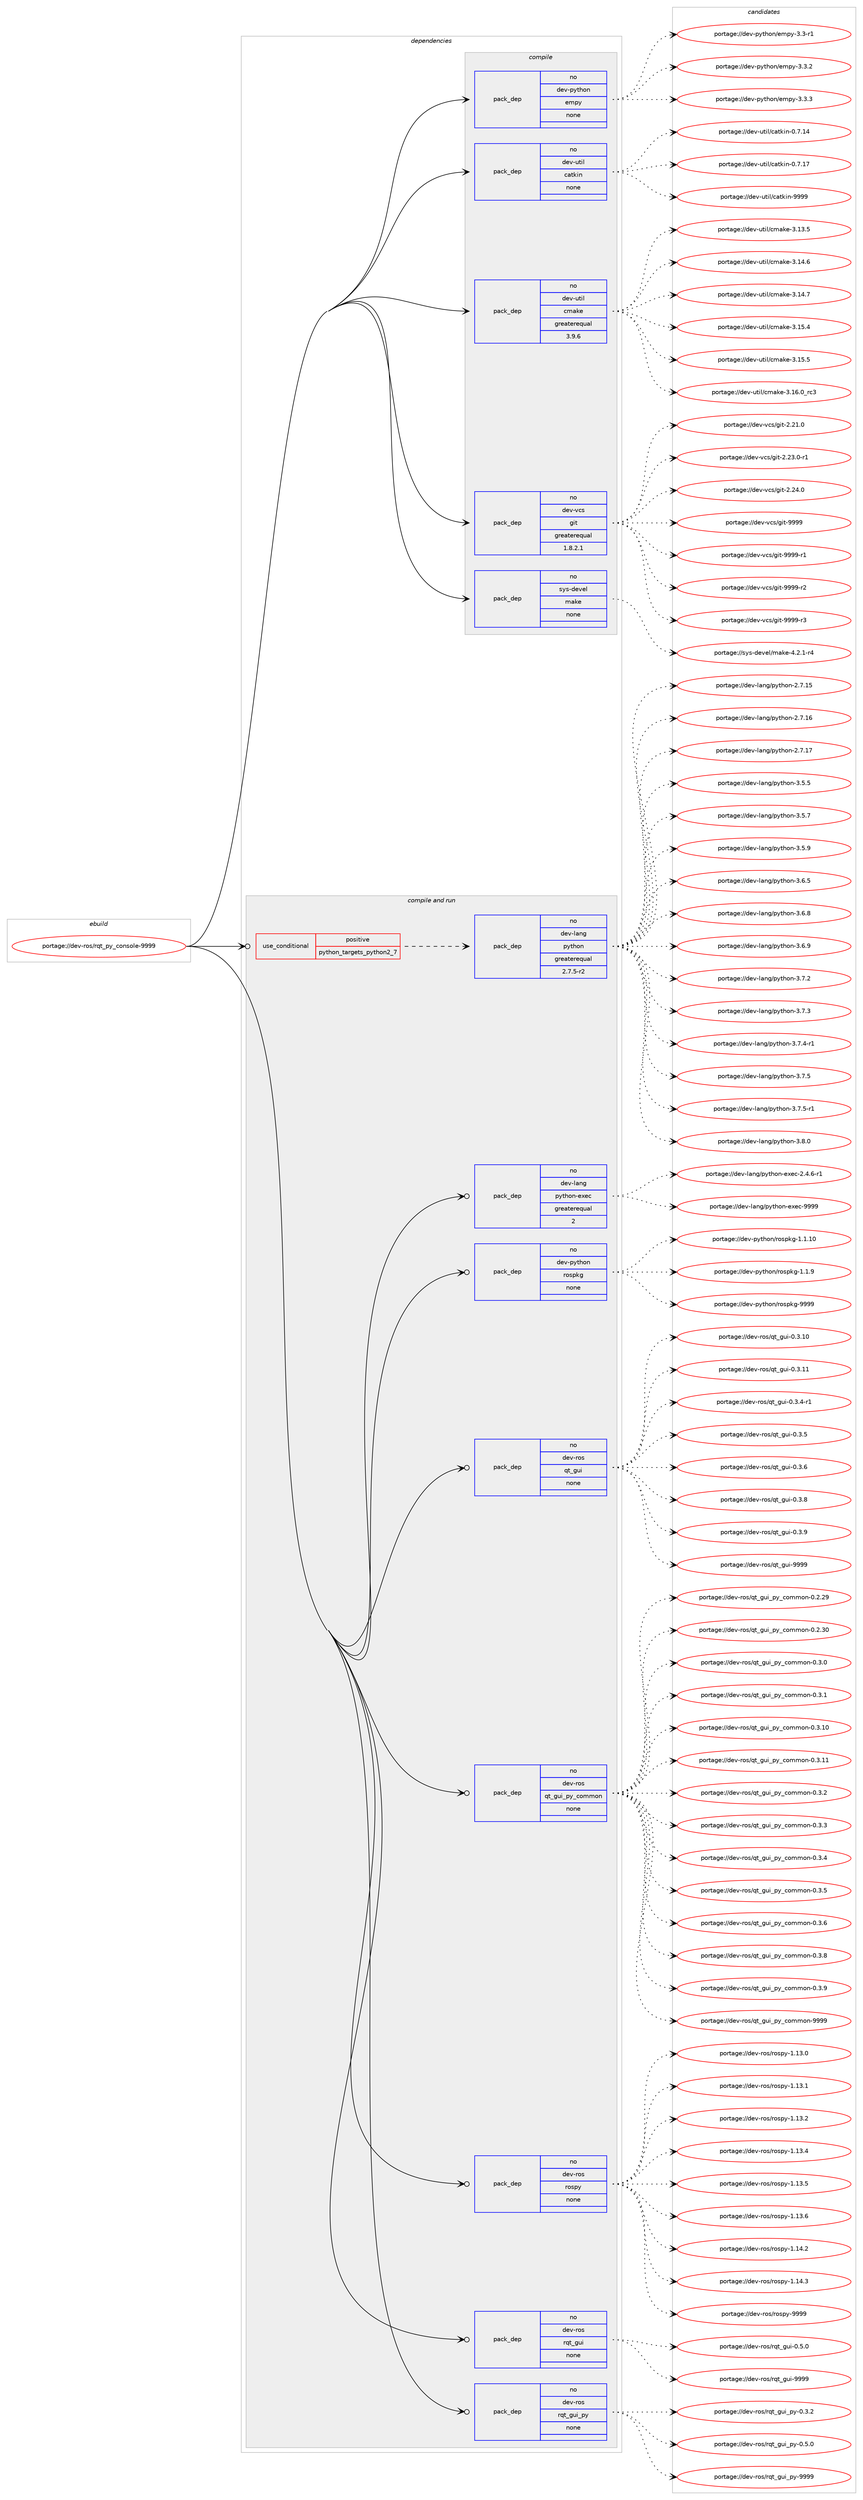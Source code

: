 digraph prolog {

# *************
# Graph options
# *************

newrank=true;
concentrate=true;
compound=true;
graph [rankdir=LR,fontname=Helvetica,fontsize=10,ranksep=1.5];#, ranksep=2.5, nodesep=0.2];
edge  [arrowhead=vee];
node  [fontname=Helvetica,fontsize=10];

# **********
# The ebuild
# **********

subgraph cluster_leftcol {
color=gray;
rank=same;
label=<<i>ebuild</i>>;
id [label="portage://dev-ros/rqt_py_console-9999", color=red, width=4, href="../dev-ros/rqt_py_console-9999.svg"];
}

# ****************
# The dependencies
# ****************

subgraph cluster_midcol {
color=gray;
label=<<i>dependencies</i>>;
subgraph cluster_compile {
fillcolor="#eeeeee";
style=filled;
label=<<i>compile</i>>;
subgraph pack152943 {
dependency200983 [label=<<TABLE BORDER="0" CELLBORDER="1" CELLSPACING="0" CELLPADDING="4" WIDTH="220"><TR><TD ROWSPAN="6" CELLPADDING="30">pack_dep</TD></TR><TR><TD WIDTH="110">no</TD></TR><TR><TD>dev-python</TD></TR><TR><TD>empy</TD></TR><TR><TD>none</TD></TR><TR><TD></TD></TR></TABLE>>, shape=none, color=blue];
}
id:e -> dependency200983:w [weight=20,style="solid",arrowhead="vee"];
subgraph pack152944 {
dependency200984 [label=<<TABLE BORDER="0" CELLBORDER="1" CELLSPACING="0" CELLPADDING="4" WIDTH="220"><TR><TD ROWSPAN="6" CELLPADDING="30">pack_dep</TD></TR><TR><TD WIDTH="110">no</TD></TR><TR><TD>dev-util</TD></TR><TR><TD>catkin</TD></TR><TR><TD>none</TD></TR><TR><TD></TD></TR></TABLE>>, shape=none, color=blue];
}
id:e -> dependency200984:w [weight=20,style="solid",arrowhead="vee"];
subgraph pack152945 {
dependency200985 [label=<<TABLE BORDER="0" CELLBORDER="1" CELLSPACING="0" CELLPADDING="4" WIDTH="220"><TR><TD ROWSPAN="6" CELLPADDING="30">pack_dep</TD></TR><TR><TD WIDTH="110">no</TD></TR><TR><TD>dev-util</TD></TR><TR><TD>cmake</TD></TR><TR><TD>greaterequal</TD></TR><TR><TD>3.9.6</TD></TR></TABLE>>, shape=none, color=blue];
}
id:e -> dependency200985:w [weight=20,style="solid",arrowhead="vee"];
subgraph pack152946 {
dependency200986 [label=<<TABLE BORDER="0" CELLBORDER="1" CELLSPACING="0" CELLPADDING="4" WIDTH="220"><TR><TD ROWSPAN="6" CELLPADDING="30">pack_dep</TD></TR><TR><TD WIDTH="110">no</TD></TR><TR><TD>dev-vcs</TD></TR><TR><TD>git</TD></TR><TR><TD>greaterequal</TD></TR><TR><TD>1.8.2.1</TD></TR></TABLE>>, shape=none, color=blue];
}
id:e -> dependency200986:w [weight=20,style="solid",arrowhead="vee"];
subgraph pack152947 {
dependency200987 [label=<<TABLE BORDER="0" CELLBORDER="1" CELLSPACING="0" CELLPADDING="4" WIDTH="220"><TR><TD ROWSPAN="6" CELLPADDING="30">pack_dep</TD></TR><TR><TD WIDTH="110">no</TD></TR><TR><TD>sys-devel</TD></TR><TR><TD>make</TD></TR><TR><TD>none</TD></TR><TR><TD></TD></TR></TABLE>>, shape=none, color=blue];
}
id:e -> dependency200987:w [weight=20,style="solid",arrowhead="vee"];
}
subgraph cluster_compileandrun {
fillcolor="#eeeeee";
style=filled;
label=<<i>compile and run</i>>;
subgraph cond44612 {
dependency200988 [label=<<TABLE BORDER="0" CELLBORDER="1" CELLSPACING="0" CELLPADDING="4"><TR><TD ROWSPAN="3" CELLPADDING="10">use_conditional</TD></TR><TR><TD>positive</TD></TR><TR><TD>python_targets_python2_7</TD></TR></TABLE>>, shape=none, color=red];
subgraph pack152948 {
dependency200989 [label=<<TABLE BORDER="0" CELLBORDER="1" CELLSPACING="0" CELLPADDING="4" WIDTH="220"><TR><TD ROWSPAN="6" CELLPADDING="30">pack_dep</TD></TR><TR><TD WIDTH="110">no</TD></TR><TR><TD>dev-lang</TD></TR><TR><TD>python</TD></TR><TR><TD>greaterequal</TD></TR><TR><TD>2.7.5-r2</TD></TR></TABLE>>, shape=none, color=blue];
}
dependency200988:e -> dependency200989:w [weight=20,style="dashed",arrowhead="vee"];
}
id:e -> dependency200988:w [weight=20,style="solid",arrowhead="odotvee"];
subgraph pack152949 {
dependency200990 [label=<<TABLE BORDER="0" CELLBORDER="1" CELLSPACING="0" CELLPADDING="4" WIDTH="220"><TR><TD ROWSPAN="6" CELLPADDING="30">pack_dep</TD></TR><TR><TD WIDTH="110">no</TD></TR><TR><TD>dev-lang</TD></TR><TR><TD>python-exec</TD></TR><TR><TD>greaterequal</TD></TR><TR><TD>2</TD></TR></TABLE>>, shape=none, color=blue];
}
id:e -> dependency200990:w [weight=20,style="solid",arrowhead="odotvee"];
subgraph pack152950 {
dependency200991 [label=<<TABLE BORDER="0" CELLBORDER="1" CELLSPACING="0" CELLPADDING="4" WIDTH="220"><TR><TD ROWSPAN="6" CELLPADDING="30">pack_dep</TD></TR><TR><TD WIDTH="110">no</TD></TR><TR><TD>dev-python</TD></TR><TR><TD>rospkg</TD></TR><TR><TD>none</TD></TR><TR><TD></TD></TR></TABLE>>, shape=none, color=blue];
}
id:e -> dependency200991:w [weight=20,style="solid",arrowhead="odotvee"];
subgraph pack152951 {
dependency200992 [label=<<TABLE BORDER="0" CELLBORDER="1" CELLSPACING="0" CELLPADDING="4" WIDTH="220"><TR><TD ROWSPAN="6" CELLPADDING="30">pack_dep</TD></TR><TR><TD WIDTH="110">no</TD></TR><TR><TD>dev-ros</TD></TR><TR><TD>qt_gui</TD></TR><TR><TD>none</TD></TR><TR><TD></TD></TR></TABLE>>, shape=none, color=blue];
}
id:e -> dependency200992:w [weight=20,style="solid",arrowhead="odotvee"];
subgraph pack152952 {
dependency200993 [label=<<TABLE BORDER="0" CELLBORDER="1" CELLSPACING="0" CELLPADDING="4" WIDTH="220"><TR><TD ROWSPAN="6" CELLPADDING="30">pack_dep</TD></TR><TR><TD WIDTH="110">no</TD></TR><TR><TD>dev-ros</TD></TR><TR><TD>qt_gui_py_common</TD></TR><TR><TD>none</TD></TR><TR><TD></TD></TR></TABLE>>, shape=none, color=blue];
}
id:e -> dependency200993:w [weight=20,style="solid",arrowhead="odotvee"];
subgraph pack152953 {
dependency200994 [label=<<TABLE BORDER="0" CELLBORDER="1" CELLSPACING="0" CELLPADDING="4" WIDTH="220"><TR><TD ROWSPAN="6" CELLPADDING="30">pack_dep</TD></TR><TR><TD WIDTH="110">no</TD></TR><TR><TD>dev-ros</TD></TR><TR><TD>rospy</TD></TR><TR><TD>none</TD></TR><TR><TD></TD></TR></TABLE>>, shape=none, color=blue];
}
id:e -> dependency200994:w [weight=20,style="solid",arrowhead="odotvee"];
subgraph pack152954 {
dependency200995 [label=<<TABLE BORDER="0" CELLBORDER="1" CELLSPACING="0" CELLPADDING="4" WIDTH="220"><TR><TD ROWSPAN="6" CELLPADDING="30">pack_dep</TD></TR><TR><TD WIDTH="110">no</TD></TR><TR><TD>dev-ros</TD></TR><TR><TD>rqt_gui</TD></TR><TR><TD>none</TD></TR><TR><TD></TD></TR></TABLE>>, shape=none, color=blue];
}
id:e -> dependency200995:w [weight=20,style="solid",arrowhead="odotvee"];
subgraph pack152955 {
dependency200996 [label=<<TABLE BORDER="0" CELLBORDER="1" CELLSPACING="0" CELLPADDING="4" WIDTH="220"><TR><TD ROWSPAN="6" CELLPADDING="30">pack_dep</TD></TR><TR><TD WIDTH="110">no</TD></TR><TR><TD>dev-ros</TD></TR><TR><TD>rqt_gui_py</TD></TR><TR><TD>none</TD></TR><TR><TD></TD></TR></TABLE>>, shape=none, color=blue];
}
id:e -> dependency200996:w [weight=20,style="solid",arrowhead="odotvee"];
}
subgraph cluster_run {
fillcolor="#eeeeee";
style=filled;
label=<<i>run</i>>;
}
}

# **************
# The candidates
# **************

subgraph cluster_choices {
rank=same;
color=gray;
label=<<i>candidates</i>>;

subgraph choice152943 {
color=black;
nodesep=1;
choiceportage1001011184511212111610411111047101109112121455146514511449 [label="portage://dev-python/empy-3.3-r1", color=red, width=4,href="../dev-python/empy-3.3-r1.svg"];
choiceportage1001011184511212111610411111047101109112121455146514650 [label="portage://dev-python/empy-3.3.2", color=red, width=4,href="../dev-python/empy-3.3.2.svg"];
choiceportage1001011184511212111610411111047101109112121455146514651 [label="portage://dev-python/empy-3.3.3", color=red, width=4,href="../dev-python/empy-3.3.3.svg"];
dependency200983:e -> choiceportage1001011184511212111610411111047101109112121455146514511449:w [style=dotted,weight="100"];
dependency200983:e -> choiceportage1001011184511212111610411111047101109112121455146514650:w [style=dotted,weight="100"];
dependency200983:e -> choiceportage1001011184511212111610411111047101109112121455146514651:w [style=dotted,weight="100"];
}
subgraph choice152944 {
color=black;
nodesep=1;
choiceportage1001011184511711610510847999711610710511045484655464952 [label="portage://dev-util/catkin-0.7.14", color=red, width=4,href="../dev-util/catkin-0.7.14.svg"];
choiceportage1001011184511711610510847999711610710511045484655464955 [label="portage://dev-util/catkin-0.7.17", color=red, width=4,href="../dev-util/catkin-0.7.17.svg"];
choiceportage100101118451171161051084799971161071051104557575757 [label="portage://dev-util/catkin-9999", color=red, width=4,href="../dev-util/catkin-9999.svg"];
dependency200984:e -> choiceportage1001011184511711610510847999711610710511045484655464952:w [style=dotted,weight="100"];
dependency200984:e -> choiceportage1001011184511711610510847999711610710511045484655464955:w [style=dotted,weight="100"];
dependency200984:e -> choiceportage100101118451171161051084799971161071051104557575757:w [style=dotted,weight="100"];
}
subgraph choice152945 {
color=black;
nodesep=1;
choiceportage1001011184511711610510847991099710710145514649514653 [label="portage://dev-util/cmake-3.13.5", color=red, width=4,href="../dev-util/cmake-3.13.5.svg"];
choiceportage1001011184511711610510847991099710710145514649524654 [label="portage://dev-util/cmake-3.14.6", color=red, width=4,href="../dev-util/cmake-3.14.6.svg"];
choiceportage1001011184511711610510847991099710710145514649524655 [label="portage://dev-util/cmake-3.14.7", color=red, width=4,href="../dev-util/cmake-3.14.7.svg"];
choiceportage1001011184511711610510847991099710710145514649534652 [label="portage://dev-util/cmake-3.15.4", color=red, width=4,href="../dev-util/cmake-3.15.4.svg"];
choiceportage1001011184511711610510847991099710710145514649534653 [label="portage://dev-util/cmake-3.15.5", color=red, width=4,href="../dev-util/cmake-3.15.5.svg"];
choiceportage1001011184511711610510847991099710710145514649544648951149951 [label="portage://dev-util/cmake-3.16.0_rc3", color=red, width=4,href="../dev-util/cmake-3.16.0_rc3.svg"];
dependency200985:e -> choiceportage1001011184511711610510847991099710710145514649514653:w [style=dotted,weight="100"];
dependency200985:e -> choiceportage1001011184511711610510847991099710710145514649524654:w [style=dotted,weight="100"];
dependency200985:e -> choiceportage1001011184511711610510847991099710710145514649524655:w [style=dotted,weight="100"];
dependency200985:e -> choiceportage1001011184511711610510847991099710710145514649534652:w [style=dotted,weight="100"];
dependency200985:e -> choiceportage1001011184511711610510847991099710710145514649534653:w [style=dotted,weight="100"];
dependency200985:e -> choiceportage1001011184511711610510847991099710710145514649544648951149951:w [style=dotted,weight="100"];
}
subgraph choice152946 {
color=black;
nodesep=1;
choiceportage10010111845118991154710310511645504650494648 [label="portage://dev-vcs/git-2.21.0", color=red, width=4,href="../dev-vcs/git-2.21.0.svg"];
choiceportage100101118451189911547103105116455046505146484511449 [label="portage://dev-vcs/git-2.23.0-r1", color=red, width=4,href="../dev-vcs/git-2.23.0-r1.svg"];
choiceportage10010111845118991154710310511645504650524648 [label="portage://dev-vcs/git-2.24.0", color=red, width=4,href="../dev-vcs/git-2.24.0.svg"];
choiceportage1001011184511899115471031051164557575757 [label="portage://dev-vcs/git-9999", color=red, width=4,href="../dev-vcs/git-9999.svg"];
choiceportage10010111845118991154710310511645575757574511449 [label="portage://dev-vcs/git-9999-r1", color=red, width=4,href="../dev-vcs/git-9999-r1.svg"];
choiceportage10010111845118991154710310511645575757574511450 [label="portage://dev-vcs/git-9999-r2", color=red, width=4,href="../dev-vcs/git-9999-r2.svg"];
choiceportage10010111845118991154710310511645575757574511451 [label="portage://dev-vcs/git-9999-r3", color=red, width=4,href="../dev-vcs/git-9999-r3.svg"];
dependency200986:e -> choiceportage10010111845118991154710310511645504650494648:w [style=dotted,weight="100"];
dependency200986:e -> choiceportage100101118451189911547103105116455046505146484511449:w [style=dotted,weight="100"];
dependency200986:e -> choiceportage10010111845118991154710310511645504650524648:w [style=dotted,weight="100"];
dependency200986:e -> choiceportage1001011184511899115471031051164557575757:w [style=dotted,weight="100"];
dependency200986:e -> choiceportage10010111845118991154710310511645575757574511449:w [style=dotted,weight="100"];
dependency200986:e -> choiceportage10010111845118991154710310511645575757574511450:w [style=dotted,weight="100"];
dependency200986:e -> choiceportage10010111845118991154710310511645575757574511451:w [style=dotted,weight="100"];
}
subgraph choice152947 {
color=black;
nodesep=1;
choiceportage1151211154510010111810110847109971071014552465046494511452 [label="portage://sys-devel/make-4.2.1-r4", color=red, width=4,href="../sys-devel/make-4.2.1-r4.svg"];
dependency200987:e -> choiceportage1151211154510010111810110847109971071014552465046494511452:w [style=dotted,weight="100"];
}
subgraph choice152948 {
color=black;
nodesep=1;
choiceportage10010111845108971101034711212111610411111045504655464953 [label="portage://dev-lang/python-2.7.15", color=red, width=4,href="../dev-lang/python-2.7.15.svg"];
choiceportage10010111845108971101034711212111610411111045504655464954 [label="portage://dev-lang/python-2.7.16", color=red, width=4,href="../dev-lang/python-2.7.16.svg"];
choiceportage10010111845108971101034711212111610411111045504655464955 [label="portage://dev-lang/python-2.7.17", color=red, width=4,href="../dev-lang/python-2.7.17.svg"];
choiceportage100101118451089711010347112121116104111110455146534653 [label="portage://dev-lang/python-3.5.5", color=red, width=4,href="../dev-lang/python-3.5.5.svg"];
choiceportage100101118451089711010347112121116104111110455146534655 [label="portage://dev-lang/python-3.5.7", color=red, width=4,href="../dev-lang/python-3.5.7.svg"];
choiceportage100101118451089711010347112121116104111110455146534657 [label="portage://dev-lang/python-3.5.9", color=red, width=4,href="../dev-lang/python-3.5.9.svg"];
choiceportage100101118451089711010347112121116104111110455146544653 [label="portage://dev-lang/python-3.6.5", color=red, width=4,href="../dev-lang/python-3.6.5.svg"];
choiceportage100101118451089711010347112121116104111110455146544656 [label="portage://dev-lang/python-3.6.8", color=red, width=4,href="../dev-lang/python-3.6.8.svg"];
choiceportage100101118451089711010347112121116104111110455146544657 [label="portage://dev-lang/python-3.6.9", color=red, width=4,href="../dev-lang/python-3.6.9.svg"];
choiceportage100101118451089711010347112121116104111110455146554650 [label="portage://dev-lang/python-3.7.2", color=red, width=4,href="../dev-lang/python-3.7.2.svg"];
choiceportage100101118451089711010347112121116104111110455146554651 [label="portage://dev-lang/python-3.7.3", color=red, width=4,href="../dev-lang/python-3.7.3.svg"];
choiceportage1001011184510897110103471121211161041111104551465546524511449 [label="portage://dev-lang/python-3.7.4-r1", color=red, width=4,href="../dev-lang/python-3.7.4-r1.svg"];
choiceportage100101118451089711010347112121116104111110455146554653 [label="portage://dev-lang/python-3.7.5", color=red, width=4,href="../dev-lang/python-3.7.5.svg"];
choiceportage1001011184510897110103471121211161041111104551465546534511449 [label="portage://dev-lang/python-3.7.5-r1", color=red, width=4,href="../dev-lang/python-3.7.5-r1.svg"];
choiceportage100101118451089711010347112121116104111110455146564648 [label="portage://dev-lang/python-3.8.0", color=red, width=4,href="../dev-lang/python-3.8.0.svg"];
dependency200989:e -> choiceportage10010111845108971101034711212111610411111045504655464953:w [style=dotted,weight="100"];
dependency200989:e -> choiceportage10010111845108971101034711212111610411111045504655464954:w [style=dotted,weight="100"];
dependency200989:e -> choiceportage10010111845108971101034711212111610411111045504655464955:w [style=dotted,weight="100"];
dependency200989:e -> choiceportage100101118451089711010347112121116104111110455146534653:w [style=dotted,weight="100"];
dependency200989:e -> choiceportage100101118451089711010347112121116104111110455146534655:w [style=dotted,weight="100"];
dependency200989:e -> choiceportage100101118451089711010347112121116104111110455146534657:w [style=dotted,weight="100"];
dependency200989:e -> choiceportage100101118451089711010347112121116104111110455146544653:w [style=dotted,weight="100"];
dependency200989:e -> choiceportage100101118451089711010347112121116104111110455146544656:w [style=dotted,weight="100"];
dependency200989:e -> choiceportage100101118451089711010347112121116104111110455146544657:w [style=dotted,weight="100"];
dependency200989:e -> choiceportage100101118451089711010347112121116104111110455146554650:w [style=dotted,weight="100"];
dependency200989:e -> choiceportage100101118451089711010347112121116104111110455146554651:w [style=dotted,weight="100"];
dependency200989:e -> choiceportage1001011184510897110103471121211161041111104551465546524511449:w [style=dotted,weight="100"];
dependency200989:e -> choiceportage100101118451089711010347112121116104111110455146554653:w [style=dotted,weight="100"];
dependency200989:e -> choiceportage1001011184510897110103471121211161041111104551465546534511449:w [style=dotted,weight="100"];
dependency200989:e -> choiceportage100101118451089711010347112121116104111110455146564648:w [style=dotted,weight="100"];
}
subgraph choice152949 {
color=black;
nodesep=1;
choiceportage10010111845108971101034711212111610411111045101120101994550465246544511449 [label="portage://dev-lang/python-exec-2.4.6-r1", color=red, width=4,href="../dev-lang/python-exec-2.4.6-r1.svg"];
choiceportage10010111845108971101034711212111610411111045101120101994557575757 [label="portage://dev-lang/python-exec-9999", color=red, width=4,href="../dev-lang/python-exec-9999.svg"];
dependency200990:e -> choiceportage10010111845108971101034711212111610411111045101120101994550465246544511449:w [style=dotted,weight="100"];
dependency200990:e -> choiceportage10010111845108971101034711212111610411111045101120101994557575757:w [style=dotted,weight="100"];
}
subgraph choice152950 {
color=black;
nodesep=1;
choiceportage100101118451121211161041111104711411111511210710345494649464948 [label="portage://dev-python/rospkg-1.1.10", color=red, width=4,href="../dev-python/rospkg-1.1.10.svg"];
choiceportage1001011184511212111610411111047114111115112107103454946494657 [label="portage://dev-python/rospkg-1.1.9", color=red, width=4,href="../dev-python/rospkg-1.1.9.svg"];
choiceportage10010111845112121116104111110471141111151121071034557575757 [label="portage://dev-python/rospkg-9999", color=red, width=4,href="../dev-python/rospkg-9999.svg"];
dependency200991:e -> choiceportage100101118451121211161041111104711411111511210710345494649464948:w [style=dotted,weight="100"];
dependency200991:e -> choiceportage1001011184511212111610411111047114111115112107103454946494657:w [style=dotted,weight="100"];
dependency200991:e -> choiceportage10010111845112121116104111110471141111151121071034557575757:w [style=dotted,weight="100"];
}
subgraph choice152951 {
color=black;
nodesep=1;
choiceportage10010111845114111115471131169510311710545484651464948 [label="portage://dev-ros/qt_gui-0.3.10", color=red, width=4,href="../dev-ros/qt_gui-0.3.10.svg"];
choiceportage10010111845114111115471131169510311710545484651464949 [label="portage://dev-ros/qt_gui-0.3.11", color=red, width=4,href="../dev-ros/qt_gui-0.3.11.svg"];
choiceportage1001011184511411111547113116951031171054548465146524511449 [label="portage://dev-ros/qt_gui-0.3.4-r1", color=red, width=4,href="../dev-ros/qt_gui-0.3.4-r1.svg"];
choiceportage100101118451141111154711311695103117105454846514653 [label="portage://dev-ros/qt_gui-0.3.5", color=red, width=4,href="../dev-ros/qt_gui-0.3.5.svg"];
choiceportage100101118451141111154711311695103117105454846514654 [label="portage://dev-ros/qt_gui-0.3.6", color=red, width=4,href="../dev-ros/qt_gui-0.3.6.svg"];
choiceportage100101118451141111154711311695103117105454846514656 [label="portage://dev-ros/qt_gui-0.3.8", color=red, width=4,href="../dev-ros/qt_gui-0.3.8.svg"];
choiceportage100101118451141111154711311695103117105454846514657 [label="portage://dev-ros/qt_gui-0.3.9", color=red, width=4,href="../dev-ros/qt_gui-0.3.9.svg"];
choiceportage1001011184511411111547113116951031171054557575757 [label="portage://dev-ros/qt_gui-9999", color=red, width=4,href="../dev-ros/qt_gui-9999.svg"];
dependency200992:e -> choiceportage10010111845114111115471131169510311710545484651464948:w [style=dotted,weight="100"];
dependency200992:e -> choiceportage10010111845114111115471131169510311710545484651464949:w [style=dotted,weight="100"];
dependency200992:e -> choiceportage1001011184511411111547113116951031171054548465146524511449:w [style=dotted,weight="100"];
dependency200992:e -> choiceportage100101118451141111154711311695103117105454846514653:w [style=dotted,weight="100"];
dependency200992:e -> choiceportage100101118451141111154711311695103117105454846514654:w [style=dotted,weight="100"];
dependency200992:e -> choiceportage100101118451141111154711311695103117105454846514656:w [style=dotted,weight="100"];
dependency200992:e -> choiceportage100101118451141111154711311695103117105454846514657:w [style=dotted,weight="100"];
dependency200992:e -> choiceportage1001011184511411111547113116951031171054557575757:w [style=dotted,weight="100"];
}
subgraph choice152952 {
color=black;
nodesep=1;
choiceportage10010111845114111115471131169510311710595112121959911110910911111045484650465057 [label="portage://dev-ros/qt_gui_py_common-0.2.29", color=red, width=4,href="../dev-ros/qt_gui_py_common-0.2.29.svg"];
choiceportage10010111845114111115471131169510311710595112121959911110910911111045484650465148 [label="portage://dev-ros/qt_gui_py_common-0.2.30", color=red, width=4,href="../dev-ros/qt_gui_py_common-0.2.30.svg"];
choiceportage100101118451141111154711311695103117105951121219599111109109111110454846514648 [label="portage://dev-ros/qt_gui_py_common-0.3.0", color=red, width=4,href="../dev-ros/qt_gui_py_common-0.3.0.svg"];
choiceportage100101118451141111154711311695103117105951121219599111109109111110454846514649 [label="portage://dev-ros/qt_gui_py_common-0.3.1", color=red, width=4,href="../dev-ros/qt_gui_py_common-0.3.1.svg"];
choiceportage10010111845114111115471131169510311710595112121959911110910911111045484651464948 [label="portage://dev-ros/qt_gui_py_common-0.3.10", color=red, width=4,href="../dev-ros/qt_gui_py_common-0.3.10.svg"];
choiceportage10010111845114111115471131169510311710595112121959911110910911111045484651464949 [label="portage://dev-ros/qt_gui_py_common-0.3.11", color=red, width=4,href="../dev-ros/qt_gui_py_common-0.3.11.svg"];
choiceportage100101118451141111154711311695103117105951121219599111109109111110454846514650 [label="portage://dev-ros/qt_gui_py_common-0.3.2", color=red, width=4,href="../dev-ros/qt_gui_py_common-0.3.2.svg"];
choiceportage100101118451141111154711311695103117105951121219599111109109111110454846514651 [label="portage://dev-ros/qt_gui_py_common-0.3.3", color=red, width=4,href="../dev-ros/qt_gui_py_common-0.3.3.svg"];
choiceportage100101118451141111154711311695103117105951121219599111109109111110454846514652 [label="portage://dev-ros/qt_gui_py_common-0.3.4", color=red, width=4,href="../dev-ros/qt_gui_py_common-0.3.4.svg"];
choiceportage100101118451141111154711311695103117105951121219599111109109111110454846514653 [label="portage://dev-ros/qt_gui_py_common-0.3.5", color=red, width=4,href="../dev-ros/qt_gui_py_common-0.3.5.svg"];
choiceportage100101118451141111154711311695103117105951121219599111109109111110454846514654 [label="portage://dev-ros/qt_gui_py_common-0.3.6", color=red, width=4,href="../dev-ros/qt_gui_py_common-0.3.6.svg"];
choiceportage100101118451141111154711311695103117105951121219599111109109111110454846514656 [label="portage://dev-ros/qt_gui_py_common-0.3.8", color=red, width=4,href="../dev-ros/qt_gui_py_common-0.3.8.svg"];
choiceportage100101118451141111154711311695103117105951121219599111109109111110454846514657 [label="portage://dev-ros/qt_gui_py_common-0.3.9", color=red, width=4,href="../dev-ros/qt_gui_py_common-0.3.9.svg"];
choiceportage1001011184511411111547113116951031171059511212195991111091091111104557575757 [label="portage://dev-ros/qt_gui_py_common-9999", color=red, width=4,href="../dev-ros/qt_gui_py_common-9999.svg"];
dependency200993:e -> choiceportage10010111845114111115471131169510311710595112121959911110910911111045484650465057:w [style=dotted,weight="100"];
dependency200993:e -> choiceportage10010111845114111115471131169510311710595112121959911110910911111045484650465148:w [style=dotted,weight="100"];
dependency200993:e -> choiceportage100101118451141111154711311695103117105951121219599111109109111110454846514648:w [style=dotted,weight="100"];
dependency200993:e -> choiceportage100101118451141111154711311695103117105951121219599111109109111110454846514649:w [style=dotted,weight="100"];
dependency200993:e -> choiceportage10010111845114111115471131169510311710595112121959911110910911111045484651464948:w [style=dotted,weight="100"];
dependency200993:e -> choiceportage10010111845114111115471131169510311710595112121959911110910911111045484651464949:w [style=dotted,weight="100"];
dependency200993:e -> choiceportage100101118451141111154711311695103117105951121219599111109109111110454846514650:w [style=dotted,weight="100"];
dependency200993:e -> choiceportage100101118451141111154711311695103117105951121219599111109109111110454846514651:w [style=dotted,weight="100"];
dependency200993:e -> choiceportage100101118451141111154711311695103117105951121219599111109109111110454846514652:w [style=dotted,weight="100"];
dependency200993:e -> choiceportage100101118451141111154711311695103117105951121219599111109109111110454846514653:w [style=dotted,weight="100"];
dependency200993:e -> choiceportage100101118451141111154711311695103117105951121219599111109109111110454846514654:w [style=dotted,weight="100"];
dependency200993:e -> choiceportage100101118451141111154711311695103117105951121219599111109109111110454846514656:w [style=dotted,weight="100"];
dependency200993:e -> choiceportage100101118451141111154711311695103117105951121219599111109109111110454846514657:w [style=dotted,weight="100"];
dependency200993:e -> choiceportage1001011184511411111547113116951031171059511212195991111091091111104557575757:w [style=dotted,weight="100"];
}
subgraph choice152953 {
color=black;
nodesep=1;
choiceportage100101118451141111154711411111511212145494649514648 [label="portage://dev-ros/rospy-1.13.0", color=red, width=4,href="../dev-ros/rospy-1.13.0.svg"];
choiceportage100101118451141111154711411111511212145494649514649 [label="portage://dev-ros/rospy-1.13.1", color=red, width=4,href="../dev-ros/rospy-1.13.1.svg"];
choiceportage100101118451141111154711411111511212145494649514650 [label="portage://dev-ros/rospy-1.13.2", color=red, width=4,href="../dev-ros/rospy-1.13.2.svg"];
choiceportage100101118451141111154711411111511212145494649514652 [label="portage://dev-ros/rospy-1.13.4", color=red, width=4,href="../dev-ros/rospy-1.13.4.svg"];
choiceportage100101118451141111154711411111511212145494649514653 [label="portage://dev-ros/rospy-1.13.5", color=red, width=4,href="../dev-ros/rospy-1.13.5.svg"];
choiceportage100101118451141111154711411111511212145494649514654 [label="portage://dev-ros/rospy-1.13.6", color=red, width=4,href="../dev-ros/rospy-1.13.6.svg"];
choiceportage100101118451141111154711411111511212145494649524650 [label="portage://dev-ros/rospy-1.14.2", color=red, width=4,href="../dev-ros/rospy-1.14.2.svg"];
choiceportage100101118451141111154711411111511212145494649524651 [label="portage://dev-ros/rospy-1.14.3", color=red, width=4,href="../dev-ros/rospy-1.14.3.svg"];
choiceportage10010111845114111115471141111151121214557575757 [label="portage://dev-ros/rospy-9999", color=red, width=4,href="../dev-ros/rospy-9999.svg"];
dependency200994:e -> choiceportage100101118451141111154711411111511212145494649514648:w [style=dotted,weight="100"];
dependency200994:e -> choiceportage100101118451141111154711411111511212145494649514649:w [style=dotted,weight="100"];
dependency200994:e -> choiceportage100101118451141111154711411111511212145494649514650:w [style=dotted,weight="100"];
dependency200994:e -> choiceportage100101118451141111154711411111511212145494649514652:w [style=dotted,weight="100"];
dependency200994:e -> choiceportage100101118451141111154711411111511212145494649514653:w [style=dotted,weight="100"];
dependency200994:e -> choiceportage100101118451141111154711411111511212145494649514654:w [style=dotted,weight="100"];
dependency200994:e -> choiceportage100101118451141111154711411111511212145494649524650:w [style=dotted,weight="100"];
dependency200994:e -> choiceportage100101118451141111154711411111511212145494649524651:w [style=dotted,weight="100"];
dependency200994:e -> choiceportage10010111845114111115471141111151121214557575757:w [style=dotted,weight="100"];
}
subgraph choice152954 {
color=black;
nodesep=1;
choiceportage100101118451141111154711411311695103117105454846534648 [label="portage://dev-ros/rqt_gui-0.5.0", color=red, width=4,href="../dev-ros/rqt_gui-0.5.0.svg"];
choiceportage1001011184511411111547114113116951031171054557575757 [label="portage://dev-ros/rqt_gui-9999", color=red, width=4,href="../dev-ros/rqt_gui-9999.svg"];
dependency200995:e -> choiceportage100101118451141111154711411311695103117105454846534648:w [style=dotted,weight="100"];
dependency200995:e -> choiceportage1001011184511411111547114113116951031171054557575757:w [style=dotted,weight="100"];
}
subgraph choice152955 {
color=black;
nodesep=1;
choiceportage10010111845114111115471141131169510311710595112121454846514650 [label="portage://dev-ros/rqt_gui_py-0.3.2", color=red, width=4,href="../dev-ros/rqt_gui_py-0.3.2.svg"];
choiceportage10010111845114111115471141131169510311710595112121454846534648 [label="portage://dev-ros/rqt_gui_py-0.5.0", color=red, width=4,href="../dev-ros/rqt_gui_py-0.5.0.svg"];
choiceportage100101118451141111154711411311695103117105951121214557575757 [label="portage://dev-ros/rqt_gui_py-9999", color=red, width=4,href="../dev-ros/rqt_gui_py-9999.svg"];
dependency200996:e -> choiceportage10010111845114111115471141131169510311710595112121454846514650:w [style=dotted,weight="100"];
dependency200996:e -> choiceportage10010111845114111115471141131169510311710595112121454846534648:w [style=dotted,weight="100"];
dependency200996:e -> choiceportage100101118451141111154711411311695103117105951121214557575757:w [style=dotted,weight="100"];
}
}

}

